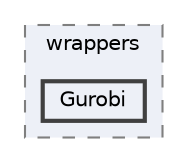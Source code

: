 digraph "/home/runner/work/idol/idol/lib/include/idol/mixed-integer/optimizers/wrappers/Gurobi"
{
 // LATEX_PDF_SIZE
  bgcolor="transparent";
  edge [fontname=Helvetica,fontsize=10,labelfontname=Helvetica,labelfontsize=10];
  node [fontname=Helvetica,fontsize=10,shape=box,height=0.2,width=0.4];
  compound=true
  subgraph clusterdir_864648c1b2bc9fd24dce6a72aa8aaa25 {
    graph [ bgcolor="#edf0f7", pencolor="grey50", label="wrappers", fontname=Helvetica,fontsize=10 style="filled,dashed", URL="dir_864648c1b2bc9fd24dce6a72aa8aaa25.html",tooltip=""]
  dir_3772ebbc62274b8844288efb91449a35 [label="Gurobi", fillcolor="#edf0f7", color="grey25", style="filled,bold", URL="dir_3772ebbc62274b8844288efb91449a35.html",tooltip=""];
  }
}
